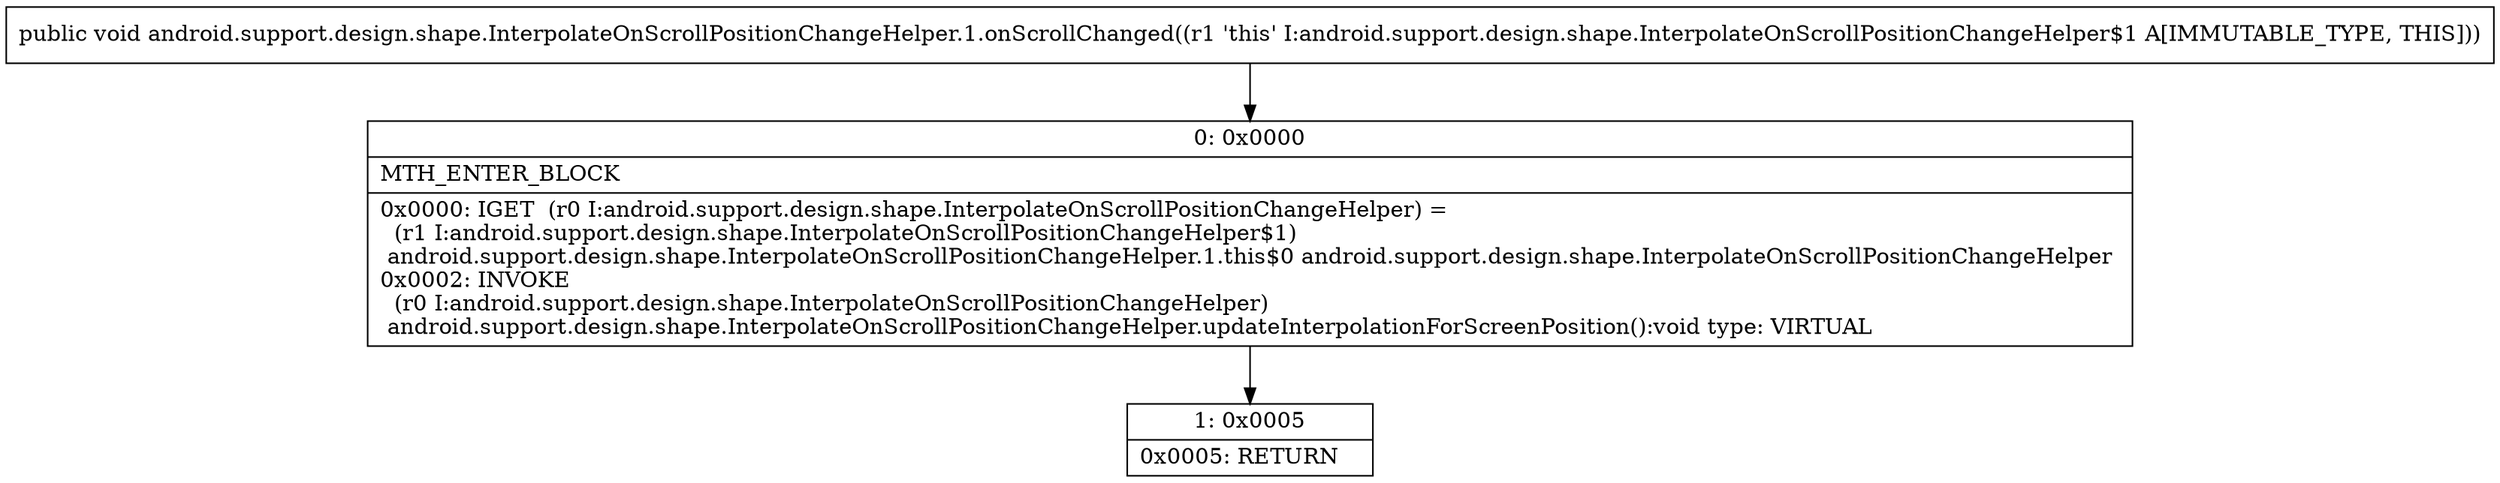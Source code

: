 digraph "CFG forandroid.support.design.shape.InterpolateOnScrollPositionChangeHelper.1.onScrollChanged()V" {
Node_0 [shape=record,label="{0\:\ 0x0000|MTH_ENTER_BLOCK\l|0x0000: IGET  (r0 I:android.support.design.shape.InterpolateOnScrollPositionChangeHelper) = \l  (r1 I:android.support.design.shape.InterpolateOnScrollPositionChangeHelper$1)\l android.support.design.shape.InterpolateOnScrollPositionChangeHelper.1.this$0 android.support.design.shape.InterpolateOnScrollPositionChangeHelper \l0x0002: INVOKE  \l  (r0 I:android.support.design.shape.InterpolateOnScrollPositionChangeHelper)\l android.support.design.shape.InterpolateOnScrollPositionChangeHelper.updateInterpolationForScreenPosition():void type: VIRTUAL \l}"];
Node_1 [shape=record,label="{1\:\ 0x0005|0x0005: RETURN   \l}"];
MethodNode[shape=record,label="{public void android.support.design.shape.InterpolateOnScrollPositionChangeHelper.1.onScrollChanged((r1 'this' I:android.support.design.shape.InterpolateOnScrollPositionChangeHelper$1 A[IMMUTABLE_TYPE, THIS])) }"];
MethodNode -> Node_0;
Node_0 -> Node_1;
}

